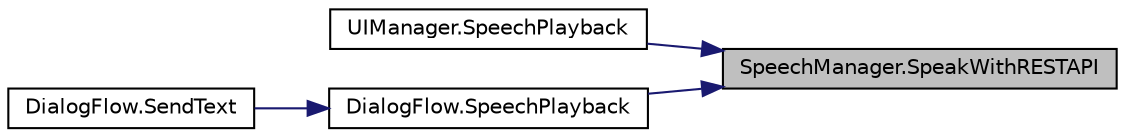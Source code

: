 digraph "SpeechManager.SpeakWithRESTAPI"
{
 // LATEX_PDF_SIZE
  edge [fontname="Helvetica",fontsize="10",labelfontname="Helvetica",labelfontsize="10"];
  node [fontname="Helvetica",fontsize="10",shape=record];
  rankdir="RL";
  Node1 [label="SpeechManager.SpeakWithRESTAPI",height=0.2,width=0.4,color="black", fillcolor="grey75", style="filled", fontcolor="black",tooltip="Converts a text string into synthesized speech using Microsoft Cognitive Services,..."];
  Node1 -> Node2 [dir="back",color="midnightblue",fontsize="10",style="solid",fontname="Helvetica"];
  Node2 [label="UIManager.SpeechPlayback",height=0.2,width=0.4,color="black", fillcolor="white", style="filled",URL="$class_u_i_manager.html#a9497a450300bb36c55b518272dbde471",tooltip=" "];
  Node1 -> Node3 [dir="back",color="midnightblue",fontsize="10",style="solid",fontname="Helvetica"];
  Node3 [label="DialogFlow.SpeechPlayback",height=0.2,width=0.4,color="black", fillcolor="white", style="filled",URL="$class_dialog_flow.html#a39911c564941edd7d8b775c279097838",tooltip=" "];
  Node3 -> Node4 [dir="back",color="midnightblue",fontsize="10",style="solid",fontname="Helvetica"];
  Node4 [label="DialogFlow.SendText",height=0.2,width=0.4,color="black", fillcolor="white", style="filled",URL="$class_dialog_flow.html#aaa4aed666bb64845a05c4507e5b431d7",tooltip=" "];
}
